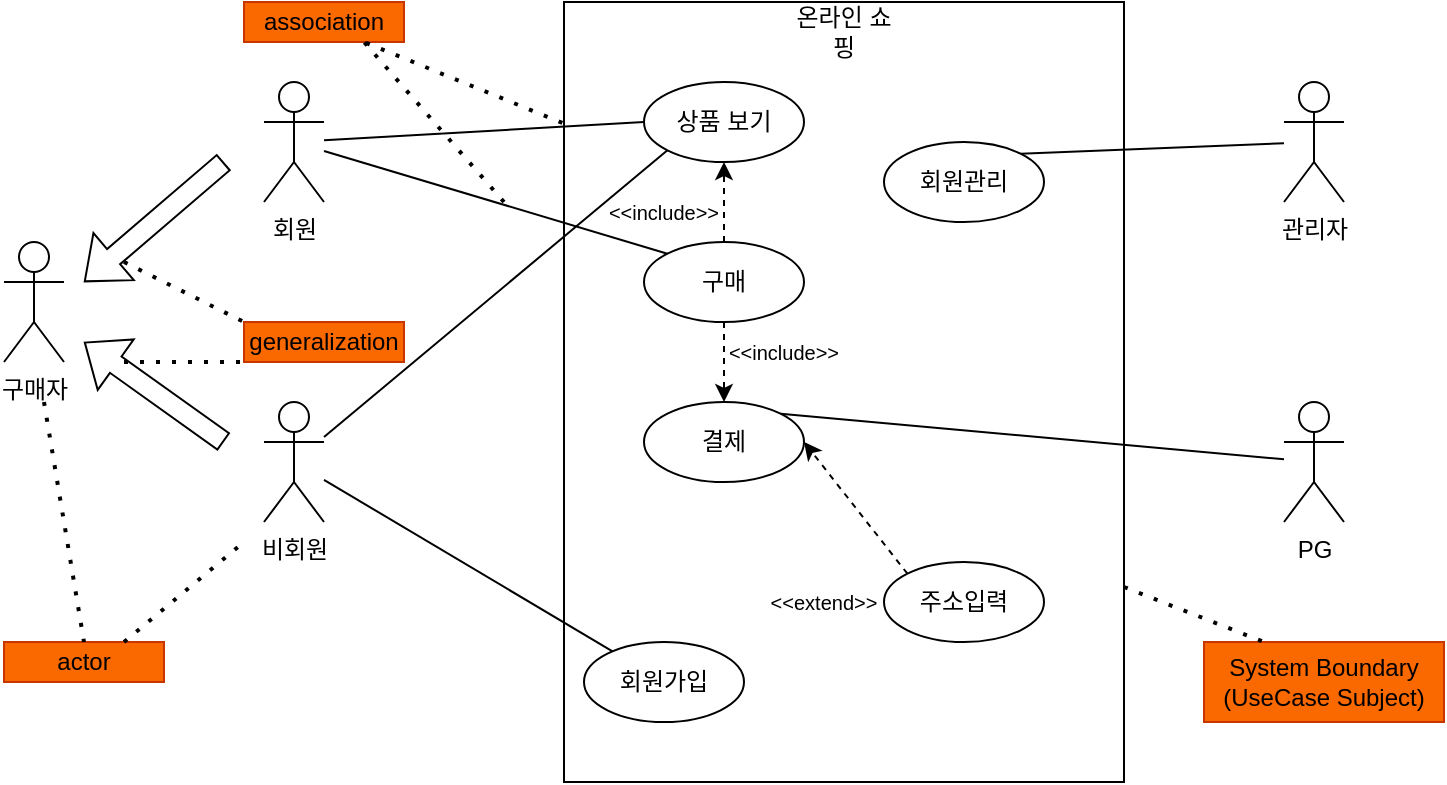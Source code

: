 <mxfile version="24.1.0" type="device">
  <diagram name="페이지-1" id="pcAfyIQyC8_QPJSV_uBl">
    <mxGraphModel dx="708" dy="1191" grid="1" gridSize="10" guides="1" tooltips="1" connect="1" arrows="1" fold="1" page="1" pageScale="1" pageWidth="827" pageHeight="1169" math="0" shadow="0">
      <root>
        <mxCell id="0" />
        <mxCell id="1" parent="0" />
        <mxCell id="e01blq_VImELG5Nf08z0-1" value="회원" style="shape=umlActor;verticalLabelPosition=bottom;verticalAlign=top;html=1;outlineConnect=0;" vertex="1" parent="1">
          <mxGeometry x="170" y="80" width="30" height="60" as="geometry" />
        </mxCell>
        <mxCell id="e01blq_VImELG5Nf08z0-3" value="비회원" style="shape=umlActor;verticalLabelPosition=bottom;verticalAlign=top;html=1;outlineConnect=0;" vertex="1" parent="1">
          <mxGeometry x="170" y="240" width="30" height="60" as="geometry" />
        </mxCell>
        <mxCell id="e01blq_VImELG5Nf08z0-4" value="구매자" style="shape=umlActor;verticalLabelPosition=bottom;verticalAlign=top;html=1;outlineConnect=0;" vertex="1" parent="1">
          <mxGeometry x="40" y="160" width="30" height="60" as="geometry" />
        </mxCell>
        <mxCell id="e01blq_VImELG5Nf08z0-8" value="actor" style="rounded=0;whiteSpace=wrap;html=1;fillColor=#fa6800;fontColor=#000000;strokeColor=#C73500;" vertex="1" parent="1">
          <mxGeometry x="40" y="360" width="80" height="20" as="geometry" />
        </mxCell>
        <mxCell id="e01blq_VImELG5Nf08z0-9" value="association" style="rounded=0;whiteSpace=wrap;html=1;fillColor=#fa6800;fontColor=#000000;strokeColor=#C73500;" vertex="1" parent="1">
          <mxGeometry x="160" y="40" width="80" height="20" as="geometry" />
        </mxCell>
        <mxCell id="e01blq_VImELG5Nf08z0-11" value="generalization" style="rounded=0;whiteSpace=wrap;html=1;fillColor=#fa6800;fontColor=#000000;strokeColor=#C73500;" vertex="1" parent="1">
          <mxGeometry x="160" y="200" width="80" height="20" as="geometry" />
        </mxCell>
        <mxCell id="e01blq_VImELG5Nf08z0-22" value="" style="group" vertex="1" connectable="0" parent="1">
          <mxGeometry x="320" y="40" width="280" height="390" as="geometry" />
        </mxCell>
        <mxCell id="e01blq_VImELG5Nf08z0-14" value="" style="rounded=0;whiteSpace=wrap;html=1;" vertex="1" parent="e01blq_VImELG5Nf08z0-22">
          <mxGeometry width="280" height="390" as="geometry" />
        </mxCell>
        <mxCell id="e01blq_VImELG5Nf08z0-15" value="상품 보기" style="ellipse;whiteSpace=wrap;html=1;" vertex="1" parent="e01blq_VImELG5Nf08z0-22">
          <mxGeometry x="40" y="40" width="80" height="40" as="geometry" />
        </mxCell>
        <mxCell id="e01blq_VImELG5Nf08z0-16" value="회원관리" style="ellipse;whiteSpace=wrap;html=1;" vertex="1" parent="e01blq_VImELG5Nf08z0-22">
          <mxGeometry x="160" y="70" width="80" height="40" as="geometry" />
        </mxCell>
        <mxCell id="e01blq_VImELG5Nf08z0-17" value="구매" style="ellipse;whiteSpace=wrap;html=1;" vertex="1" parent="e01blq_VImELG5Nf08z0-22">
          <mxGeometry x="40" y="120" width="80" height="40" as="geometry" />
        </mxCell>
        <mxCell id="e01blq_VImELG5Nf08z0-18" value="결제" style="ellipse;whiteSpace=wrap;html=1;" vertex="1" parent="e01blq_VImELG5Nf08z0-22">
          <mxGeometry x="40" y="200" width="80" height="40" as="geometry" />
        </mxCell>
        <mxCell id="e01blq_VImELG5Nf08z0-19" value="회원가입" style="ellipse;whiteSpace=wrap;html=1;" vertex="1" parent="e01blq_VImELG5Nf08z0-22">
          <mxGeometry x="10" y="320" width="80" height="40" as="geometry" />
        </mxCell>
        <mxCell id="e01blq_VImELG5Nf08z0-20" value="주소입력" style="ellipse;whiteSpace=wrap;html=1;" vertex="1" parent="e01blq_VImELG5Nf08z0-22">
          <mxGeometry x="160" y="280" width="80" height="40" as="geometry" />
        </mxCell>
        <mxCell id="e01blq_VImELG5Nf08z0-21" value="온라인 쇼핑" style="text;html=1;align=center;verticalAlign=middle;whiteSpace=wrap;rounded=0;" vertex="1" parent="e01blq_VImELG5Nf08z0-22">
          <mxGeometry x="110" width="60" height="30" as="geometry" />
        </mxCell>
        <mxCell id="e01blq_VImELG5Nf08z0-37" value="" style="endArrow=classic;html=1;rounded=0;entryX=0.5;entryY=1;entryDx=0;entryDy=0;exitX=0.5;exitY=0;exitDx=0;exitDy=0;dashed=1;" edge="1" parent="e01blq_VImELG5Nf08z0-22" source="e01blq_VImELG5Nf08z0-17" target="e01blq_VImELG5Nf08z0-15">
          <mxGeometry width="50" height="50" relative="1" as="geometry">
            <mxPoint x="160" y="140" as="sourcePoint" />
            <mxPoint x="210" y="90" as="targetPoint" />
          </mxGeometry>
        </mxCell>
        <mxCell id="e01blq_VImELG5Nf08z0-38" value="" style="endArrow=classic;html=1;rounded=0;exitX=0.5;exitY=1;exitDx=0;exitDy=0;dashed=1;entryX=0.5;entryY=0;entryDx=0;entryDy=0;" edge="1" parent="e01blq_VImELG5Nf08z0-22" source="e01blq_VImELG5Nf08z0-17" target="e01blq_VImELG5Nf08z0-18">
          <mxGeometry width="50" height="50" relative="1" as="geometry">
            <mxPoint x="90" y="130" as="sourcePoint" />
            <mxPoint x="90" y="90" as="targetPoint" />
          </mxGeometry>
        </mxCell>
        <mxCell id="e01blq_VImELG5Nf08z0-39" value="" style="endArrow=classic;html=1;rounded=0;entryX=1;entryY=0.5;entryDx=0;entryDy=0;exitX=0;exitY=0;exitDx=0;exitDy=0;dashed=1;" edge="1" parent="e01blq_VImELG5Nf08z0-22" source="e01blq_VImELG5Nf08z0-20" target="e01blq_VImELG5Nf08z0-18">
          <mxGeometry width="50" height="50" relative="1" as="geometry">
            <mxPoint x="100" y="140" as="sourcePoint" />
            <mxPoint x="100" y="100" as="targetPoint" />
          </mxGeometry>
        </mxCell>
        <mxCell id="e01blq_VImELG5Nf08z0-40" value="&lt;font style=&quot;font-size: 10px;&quot;&gt;&amp;lt;&amp;lt;include&amp;gt;&amp;gt;&lt;/font&gt;" style="text;html=1;align=center;verticalAlign=middle;whiteSpace=wrap;rounded=0;" vertex="1" parent="e01blq_VImELG5Nf08z0-22">
          <mxGeometry x="20" y="100" width="60" height="10" as="geometry" />
        </mxCell>
        <mxCell id="e01blq_VImELG5Nf08z0-41" value="&lt;font style=&quot;font-size: 10px;&quot;&gt;&amp;lt;&amp;lt;include&amp;gt;&amp;gt;&lt;/font&gt;" style="text;html=1;align=center;verticalAlign=middle;whiteSpace=wrap;rounded=0;" vertex="1" parent="e01blq_VImELG5Nf08z0-22">
          <mxGeometry x="80" y="170" width="60" height="10" as="geometry" />
        </mxCell>
        <mxCell id="e01blq_VImELG5Nf08z0-70" value="&lt;font style=&quot;font-size: 10px;&quot;&gt;&amp;lt;&amp;lt;extend&amp;gt;&amp;gt;&lt;/font&gt;" style="text;html=1;align=center;verticalAlign=middle;whiteSpace=wrap;rounded=0;" vertex="1" parent="e01blq_VImELG5Nf08z0-22">
          <mxGeometry x="100" y="295" width="60" height="10" as="geometry" />
        </mxCell>
        <mxCell id="e01blq_VImELG5Nf08z0-25" value="" style="endArrow=none;html=1;rounded=0;" edge="1" parent="1" source="e01blq_VImELG5Nf08z0-3" target="e01blq_VImELG5Nf08z0-19">
          <mxGeometry width="50" height="50" relative="1" as="geometry">
            <mxPoint x="290" y="130" as="sourcePoint" />
            <mxPoint x="340" y="80" as="targetPoint" />
          </mxGeometry>
        </mxCell>
        <mxCell id="e01blq_VImELG5Nf08z0-26" value="" style="endArrow=none;dashed=1;html=1;dashPattern=1 3;strokeWidth=2;rounded=0;exitX=0.75;exitY=0;exitDx=0;exitDy=0;" edge="1" parent="1" source="e01blq_VImELG5Nf08z0-8">
          <mxGeometry width="50" height="50" relative="1" as="geometry">
            <mxPoint x="250" y="130" as="sourcePoint" />
            <mxPoint x="160" y="310" as="targetPoint" />
          </mxGeometry>
        </mxCell>
        <mxCell id="e01blq_VImELG5Nf08z0-27" value="" style="endArrow=none;dashed=1;html=1;dashPattern=1 3;strokeWidth=2;rounded=0;entryX=0.5;entryY=0;entryDx=0;entryDy=0;" edge="1" parent="1" target="e01blq_VImELG5Nf08z0-8">
          <mxGeometry width="50" height="50" relative="1" as="geometry">
            <mxPoint x="60" y="240" as="sourcePoint" />
            <mxPoint x="300" y="80" as="targetPoint" />
          </mxGeometry>
        </mxCell>
        <mxCell id="e01blq_VImELG5Nf08z0-28" value="" style="shape=flexArrow;endArrow=classic;html=1;rounded=0;" edge="1" parent="1">
          <mxGeometry width="50" height="50" relative="1" as="geometry">
            <mxPoint x="150" y="260" as="sourcePoint" />
            <mxPoint x="80" y="210" as="targetPoint" />
          </mxGeometry>
        </mxCell>
        <mxCell id="e01blq_VImELG5Nf08z0-29" value="" style="endArrow=none;dashed=1;html=1;dashPattern=1 3;strokeWidth=2;rounded=0;entryX=0;entryY=1;entryDx=0;entryDy=0;" edge="1" parent="1" target="e01blq_VImELG5Nf08z0-11">
          <mxGeometry width="50" height="50" relative="1" as="geometry">
            <mxPoint x="100" y="220" as="sourcePoint" />
            <mxPoint x="118.8" y="222.84" as="targetPoint" />
          </mxGeometry>
        </mxCell>
        <mxCell id="e01blq_VImELG5Nf08z0-30" value="" style="shape=flexArrow;endArrow=classic;html=1;rounded=0;" edge="1" parent="1">
          <mxGeometry width="50" height="50" relative="1" as="geometry">
            <mxPoint x="150" y="120" as="sourcePoint" />
            <mxPoint x="80" y="180" as="targetPoint" />
          </mxGeometry>
        </mxCell>
        <mxCell id="e01blq_VImELG5Nf08z0-31" value="" style="endArrow=none;dashed=1;html=1;dashPattern=1 3;strokeWidth=2;rounded=0;entryX=0;entryY=0;entryDx=0;entryDy=0;" edge="1" parent="1" target="e01blq_VImELG5Nf08z0-11">
          <mxGeometry width="50" height="50" relative="1" as="geometry">
            <mxPoint x="100" y="170" as="sourcePoint" />
            <mxPoint x="180" y="180" as="targetPoint" />
          </mxGeometry>
        </mxCell>
        <mxCell id="e01blq_VImELG5Nf08z0-32" value="" style="endArrow=none;html=1;rounded=0;entryX=0;entryY=1;entryDx=0;entryDy=0;" edge="1" parent="1" source="e01blq_VImELG5Nf08z0-3" target="e01blq_VImELG5Nf08z0-15">
          <mxGeometry width="50" height="50" relative="1" as="geometry">
            <mxPoint x="200" y="280" as="sourcePoint" />
            <mxPoint x="318" y="373" as="targetPoint" />
          </mxGeometry>
        </mxCell>
        <mxCell id="e01blq_VImELG5Nf08z0-33" value="" style="endArrow=none;html=1;rounded=0;entryX=0;entryY=0;entryDx=0;entryDy=0;" edge="1" parent="1" source="e01blq_VImELG5Nf08z0-1" target="e01blq_VImELG5Nf08z0-17">
          <mxGeometry width="50" height="50" relative="1" as="geometry">
            <mxPoint x="250" y="190" as="sourcePoint" />
            <mxPoint x="300" y="140" as="targetPoint" />
          </mxGeometry>
        </mxCell>
        <mxCell id="e01blq_VImELG5Nf08z0-34" value="" style="endArrow=none;html=1;rounded=0;entryX=0;entryY=0.5;entryDx=0;entryDy=0;" edge="1" parent="1" source="e01blq_VImELG5Nf08z0-1" target="e01blq_VImELG5Nf08z0-15">
          <mxGeometry width="50" height="50" relative="1" as="geometry">
            <mxPoint x="230" y="190" as="sourcePoint" />
            <mxPoint x="280" y="140" as="targetPoint" />
          </mxGeometry>
        </mxCell>
        <mxCell id="e01blq_VImELG5Nf08z0-35" value="" style="endArrow=none;dashed=1;html=1;dashPattern=1 3;strokeWidth=2;rounded=0;entryX=0.75;entryY=1;entryDx=0;entryDy=0;exitX=-0.003;exitY=0.155;exitDx=0;exitDy=0;exitPerimeter=0;" edge="1" parent="1" source="e01blq_VImELG5Nf08z0-14" target="e01blq_VImELG5Nf08z0-9">
          <mxGeometry width="50" height="50" relative="1" as="geometry">
            <mxPoint x="190" y="180" as="sourcePoint" />
            <mxPoint x="240" y="130" as="targetPoint" />
          </mxGeometry>
        </mxCell>
        <mxCell id="e01blq_VImELG5Nf08z0-36" value="" style="endArrow=none;dashed=1;html=1;dashPattern=1 3;strokeWidth=2;rounded=0;entryX=0.75;entryY=1;entryDx=0;entryDy=0;" edge="1" parent="1" target="e01blq_VImELG5Nf08z0-9">
          <mxGeometry width="50" height="50" relative="1" as="geometry">
            <mxPoint x="290" y="140" as="sourcePoint" />
            <mxPoint x="230" y="70" as="targetPoint" />
          </mxGeometry>
        </mxCell>
        <mxCell id="e01blq_VImELG5Nf08z0-71" value="관리자" style="shape=umlActor;verticalLabelPosition=bottom;verticalAlign=top;html=1;outlineConnect=0;" vertex="1" parent="1">
          <mxGeometry x="680" y="80" width="30" height="60" as="geometry" />
        </mxCell>
        <mxCell id="e01blq_VImELG5Nf08z0-72" value="PG" style="shape=umlActor;verticalLabelPosition=bottom;verticalAlign=top;html=1;outlineConnect=0;" vertex="1" parent="1">
          <mxGeometry x="680" y="240" width="30" height="60" as="geometry" />
        </mxCell>
        <mxCell id="e01blq_VImELG5Nf08z0-77" value="" style="endArrow=none;html=1;rounded=0;exitX=1;exitY=0;exitDx=0;exitDy=0;" edge="1" parent="1" source="e01blq_VImELG5Nf08z0-16" target="e01blq_VImELG5Nf08z0-71">
          <mxGeometry width="50" height="50" relative="1" as="geometry">
            <mxPoint x="500" y="150" as="sourcePoint" />
            <mxPoint x="550" y="100" as="targetPoint" />
          </mxGeometry>
        </mxCell>
        <mxCell id="e01blq_VImELG5Nf08z0-78" value="" style="endArrow=none;html=1;rounded=0;exitX=1;exitY=0;exitDx=0;exitDy=0;" edge="1" parent="1" source="e01blq_VImELG5Nf08z0-18" target="e01blq_VImELG5Nf08z0-72">
          <mxGeometry width="50" height="50" relative="1" as="geometry">
            <mxPoint x="500" y="150" as="sourcePoint" />
            <mxPoint x="550" y="100" as="targetPoint" />
          </mxGeometry>
        </mxCell>
        <mxCell id="e01blq_VImELG5Nf08z0-79" value="System Boundary&lt;div&gt;(UseCase Subject)&lt;/div&gt;" style="rounded=0;whiteSpace=wrap;html=1;fillColor=#fa6800;fontColor=#000000;strokeColor=#C73500;" vertex="1" parent="1">
          <mxGeometry x="640" y="360" width="120" height="40" as="geometry" />
        </mxCell>
        <mxCell id="e01blq_VImELG5Nf08z0-80" value="" style="endArrow=none;dashed=1;html=1;dashPattern=1 3;strokeWidth=2;rounded=0;entryX=0.25;entryY=0;entryDx=0;entryDy=0;exitX=1;exitY=0.75;exitDx=0;exitDy=0;" edge="1" parent="1" source="e01blq_VImELG5Nf08z0-14" target="e01blq_VImELG5Nf08z0-79">
          <mxGeometry width="50" height="50" relative="1" as="geometry">
            <mxPoint x="630" y="240" as="sourcePoint" />
            <mxPoint x="680" y="190" as="targetPoint" />
          </mxGeometry>
        </mxCell>
      </root>
    </mxGraphModel>
  </diagram>
</mxfile>
